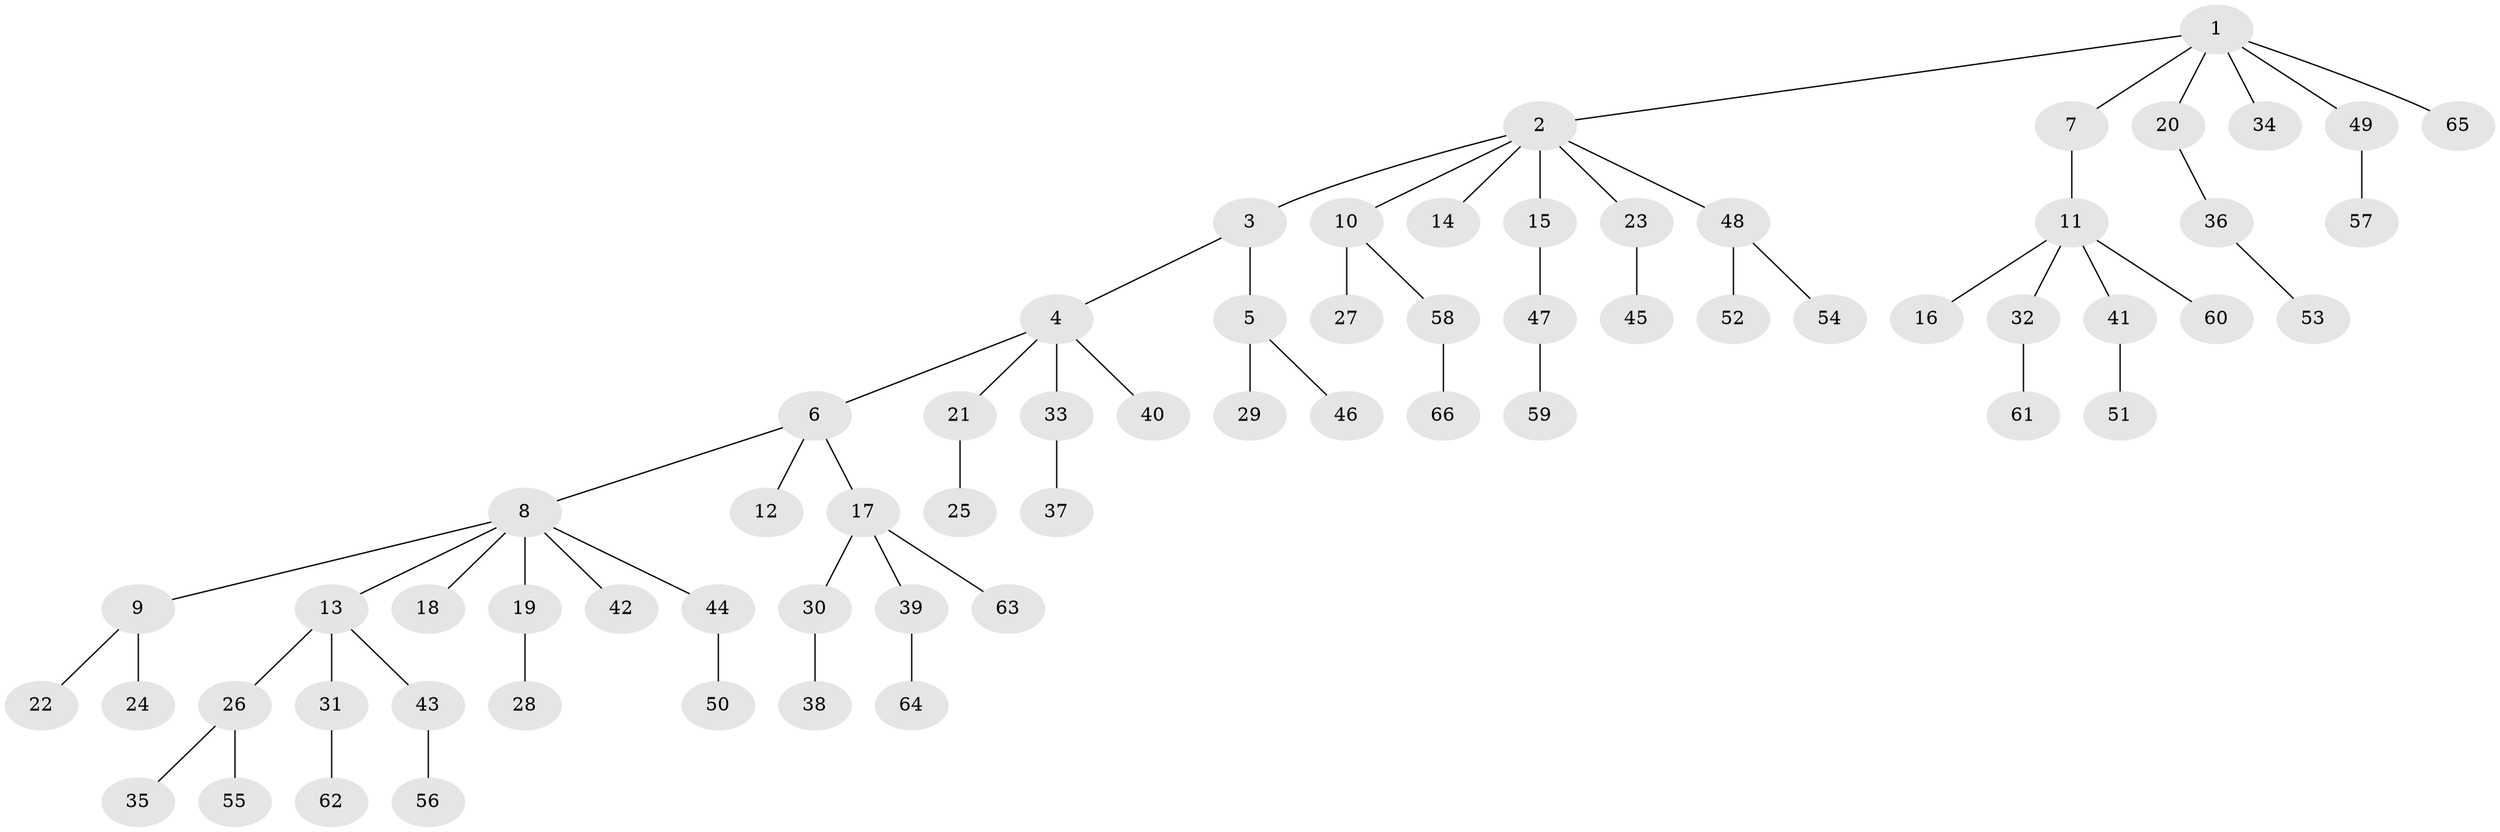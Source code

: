// coarse degree distribution, {1: 0.6739130434782609, 2: 0.1956521739130435, 5: 0.043478260869565216, 11: 0.021739130434782608, 3: 0.043478260869565216, 14: 0.021739130434782608}
// Generated by graph-tools (version 1.1) at 2025/56/03/04/25 21:56:59]
// undirected, 66 vertices, 65 edges
graph export_dot {
graph [start="1"]
  node [color=gray90,style=filled];
  1;
  2;
  3;
  4;
  5;
  6;
  7;
  8;
  9;
  10;
  11;
  12;
  13;
  14;
  15;
  16;
  17;
  18;
  19;
  20;
  21;
  22;
  23;
  24;
  25;
  26;
  27;
  28;
  29;
  30;
  31;
  32;
  33;
  34;
  35;
  36;
  37;
  38;
  39;
  40;
  41;
  42;
  43;
  44;
  45;
  46;
  47;
  48;
  49;
  50;
  51;
  52;
  53;
  54;
  55;
  56;
  57;
  58;
  59;
  60;
  61;
  62;
  63;
  64;
  65;
  66;
  1 -- 2;
  1 -- 7;
  1 -- 20;
  1 -- 34;
  1 -- 49;
  1 -- 65;
  2 -- 3;
  2 -- 10;
  2 -- 14;
  2 -- 15;
  2 -- 23;
  2 -- 48;
  3 -- 4;
  3 -- 5;
  4 -- 6;
  4 -- 21;
  4 -- 33;
  4 -- 40;
  5 -- 29;
  5 -- 46;
  6 -- 8;
  6 -- 12;
  6 -- 17;
  7 -- 11;
  8 -- 9;
  8 -- 13;
  8 -- 18;
  8 -- 19;
  8 -- 42;
  8 -- 44;
  9 -- 22;
  9 -- 24;
  10 -- 27;
  10 -- 58;
  11 -- 16;
  11 -- 32;
  11 -- 41;
  11 -- 60;
  13 -- 26;
  13 -- 31;
  13 -- 43;
  15 -- 47;
  17 -- 30;
  17 -- 39;
  17 -- 63;
  19 -- 28;
  20 -- 36;
  21 -- 25;
  23 -- 45;
  26 -- 35;
  26 -- 55;
  30 -- 38;
  31 -- 62;
  32 -- 61;
  33 -- 37;
  36 -- 53;
  39 -- 64;
  41 -- 51;
  43 -- 56;
  44 -- 50;
  47 -- 59;
  48 -- 52;
  48 -- 54;
  49 -- 57;
  58 -- 66;
}
